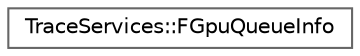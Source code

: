 digraph "Graphical Class Hierarchy"
{
 // INTERACTIVE_SVG=YES
 // LATEX_PDF_SIZE
  bgcolor="transparent";
  edge [fontname=Helvetica,fontsize=10,labelfontname=Helvetica,labelfontsize=10];
  node [fontname=Helvetica,fontsize=10,shape=box,height=0.2,width=0.4];
  rankdir="LR";
  Node0 [id="Node000000",label="TraceServices::FGpuQueueInfo",height=0.2,width=0.4,color="grey40", fillcolor="white", style="filled",URL="$dc/d45/structTraceServices_1_1FGpuQueueInfo.html",tooltip=" "];
}
